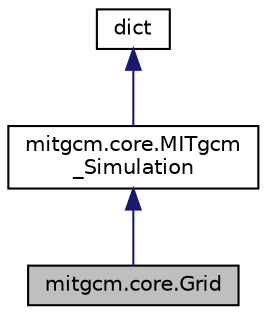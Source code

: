 digraph "mitgcm.core.Grid"
{
  edge [fontname="Helvetica",fontsize="10",labelfontname="Helvetica",labelfontsize="10"];
  node [fontname="Helvetica",fontsize="10",shape=record];
  Node1 [label="mitgcm.core.Grid",height=0.2,width=0.4,color="black", fillcolor="grey75", style="filled", fontcolor="black"];
  Node2 -> Node1 [dir="back",color="midnightblue",fontsize="10",style="solid",fontname="Helvetica"];
  Node2 [label="mitgcm.core.MITgcm\l_Simulation",height=0.2,width=0.4,color="black", fillcolor="white", style="filled",URL="$classmitgcm_1_1core_1_1_m_i_tgcm___simulation.html"];
  Node3 -> Node2 [dir="back",color="midnightblue",fontsize="10",style="solid",fontname="Helvetica"];
  Node3 [label="dict",height=0.2,width=0.4,color="black", fillcolor="white", style="filled",URL="$classdict.html"];
}
